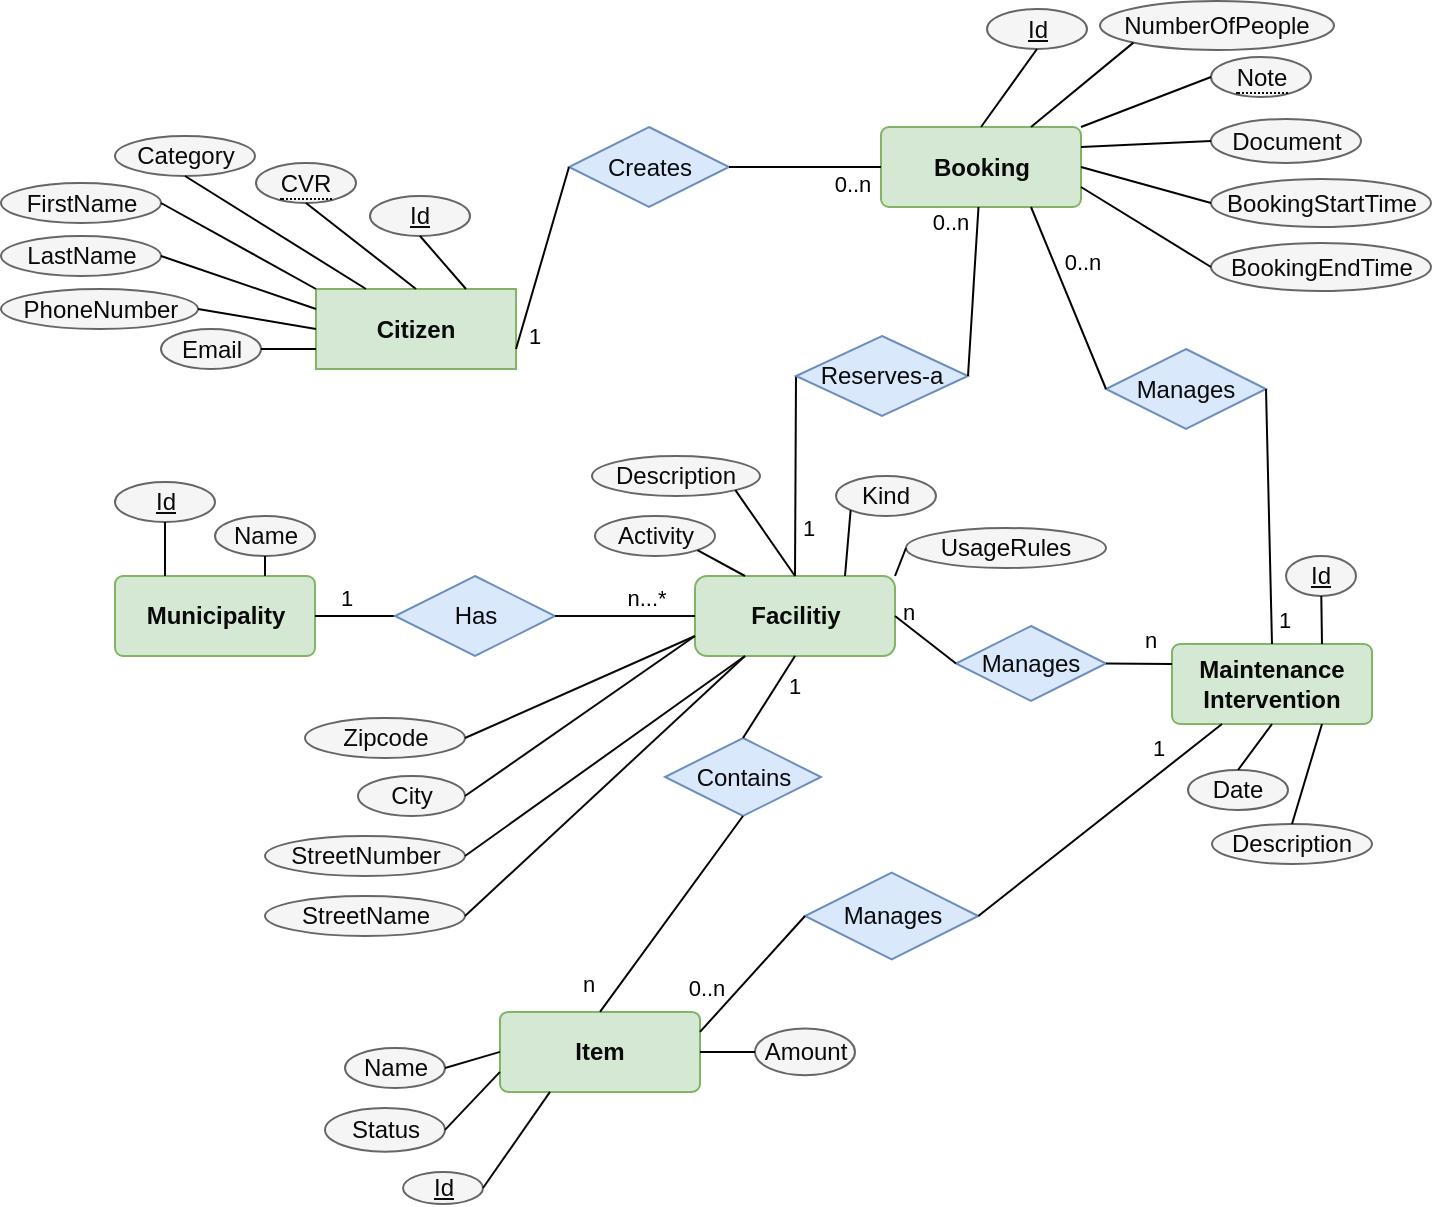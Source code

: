 <mxfile>
    <diagram id="LfCzdrSlMp3ZznfIHX8q" name="Consolidated_ER_diagram">
        <mxGraphModel dx="736" dy="739" grid="0" gridSize="10" guides="1" tooltips="1" connect="1" arrows="1" fold="1" page="1" pageScale="1" pageWidth="850" pageHeight="1100" background="#ffffff" math="0" shadow="0">
            <root>
                <mxCell id="0"/>
                <mxCell id="1" parent="0"/>
                <mxCell id="2" value="FirstName" style="ellipse;whiteSpace=wrap;html=1;align=center;fillColor=#f5f5f5;strokeColor=#666666;fontColor=#0A0A0A;" parent="1" vertex="1">
                    <mxGeometry x="96.5" y="162.5" width="80" height="20" as="geometry"/>
                </mxCell>
                <mxCell id="3" value="Citizen" style="whiteSpace=wrap;html=1;align=center;fontStyle=1;fillColor=#d5e8d4;strokeColor=#82b366;fontColor=#0A0A0A;" parent="1" vertex="1">
                    <mxGeometry x="254" y="215.5" width="100" height="40" as="geometry"/>
                </mxCell>
                <mxCell id="4" value="PhoneNumber" style="ellipse;whiteSpace=wrap;html=1;align=center;fillColor=#f5f5f5;strokeColor=#666666;fontColor=#0A0A0A;" parent="1" vertex="1">
                    <mxGeometry x="96.5" y="215.5" width="98.5" height="20" as="geometry"/>
                </mxCell>
                <mxCell id="5" value="Email" style="ellipse;whiteSpace=wrap;html=1;align=center;fillColor=#f5f5f5;strokeColor=#666666;fontColor=#0A0A0A;" parent="1" vertex="1">
                    <mxGeometry x="176.5" y="235.5" width="50" height="20" as="geometry"/>
                </mxCell>
                <mxCell id="6" value="Category" style="ellipse;whiteSpace=wrap;html=1;align=center;fillColor=#f5f5f5;strokeColor=#666666;fontColor=#0A0A0A;" parent="1" vertex="1">
                    <mxGeometry x="153.5" y="139" width="70" height="20" as="geometry"/>
                </mxCell>
                <mxCell id="7" value="" style="endArrow=none;html=1;rounded=0;entryX=0;entryY=0;entryDx=0;entryDy=0;exitX=1;exitY=0.5;exitDx=0;exitDy=0;fontColor=#0A0A0A;strokeColor=#030303;" parent="1" source="2" target="3" edge="1">
                    <mxGeometry relative="1" as="geometry">
                        <mxPoint x="254" y="65.5" as="sourcePoint"/>
                        <mxPoint x="414" y="65.5" as="targetPoint"/>
                    </mxGeometry>
                </mxCell>
                <mxCell id="8" value="" style="endArrow=none;html=1;rounded=0;exitX=1;exitY=0.5;exitDx=0;exitDy=0;entryX=0;entryY=0.5;entryDx=0;entryDy=0;fontColor=#0A0A0A;strokeColor=#030303;" parent="1" source="4" target="3" edge="1">
                    <mxGeometry relative="1" as="geometry">
                        <mxPoint x="264" y="75.5" as="sourcePoint"/>
                        <mxPoint x="294" y="145.5" as="targetPoint"/>
                    </mxGeometry>
                </mxCell>
                <mxCell id="9" value="" style="endArrow=none;html=1;rounded=0;entryX=0;entryY=0.75;entryDx=0;entryDy=0;exitX=1;exitY=0.5;exitDx=0;exitDy=0;fontColor=#0A0A0A;strokeColor=#030303;" parent="1" source="5" target="3" edge="1">
                    <mxGeometry relative="1" as="geometry">
                        <mxPoint x="284" y="95.5" as="sourcePoint"/>
                        <mxPoint x="299" y="175.5" as="targetPoint"/>
                    </mxGeometry>
                </mxCell>
                <mxCell id="10" value="Facilitiy" style="whiteSpace=wrap;html=1;align=center;fontStyle=1;fillColor=#d5e8d4;strokeColor=#82b366;fontColor=#0A0A0A;rounded=1;" parent="1" vertex="1">
                    <mxGeometry x="443.5" y="359" width="100" height="40" as="geometry"/>
                </mxCell>
                <mxCell id="11" value="Kind" style="ellipse;whiteSpace=wrap;html=1;align=center;fillColor=#f5f5f5;strokeColor=#666666;fontColor=#0A0A0A;" parent="1" vertex="1">
                    <mxGeometry x="514" y="309" width="50" height="20" as="geometry"/>
                </mxCell>
                <mxCell id="12" value="Item" style="rounded=1;arcSize=10;whiteSpace=wrap;html=1;align=center;fontStyle=1;fillColor=#d5e8d4;strokeColor=#82b366;fontColor=#0A0A0A;" parent="1" vertex="1">
                    <mxGeometry x="346" y="576.95" width="100" height="40" as="geometry"/>
                </mxCell>
                <mxCell id="14" value="Name" style="ellipse;whiteSpace=wrap;html=1;align=center;fillColor=#f5f5f5;strokeColor=#666666;fontColor=#0A0A0A;" parent="1" vertex="1">
                    <mxGeometry x="268.5" y="595" width="50" height="20" as="geometry"/>
                </mxCell>
                <mxCell id="15" value="Amount" style="ellipse;whiteSpace=wrap;html=1;align=center;fillColor=#f5f5f5;strokeColor=#666666;fontColor=#0A0A0A;" parent="1" vertex="1">
                    <mxGeometry x="473.5" y="585.29" width="50" height="23.33" as="geometry"/>
                </mxCell>
                <mxCell id="16" value="" style="endArrow=none;html=1;rounded=0;entryX=0;entryY=0.5;entryDx=0;entryDy=0;exitX=1;exitY=0.5;exitDx=0;exitDy=0;fontColor=#0A0A0A;strokeColor=#0A0A0A;" parent="1" source="14" target="12" edge="1">
                    <mxGeometry relative="1" as="geometry">
                        <mxPoint x="446" y="396.95" as="sourcePoint"/>
                        <mxPoint x="516" y="356.95" as="targetPoint"/>
                    </mxGeometry>
                </mxCell>
                <mxCell id="17" value="" style="endArrow=none;html=1;rounded=0;entryX=1;entryY=0.5;entryDx=0;entryDy=0;exitX=0;exitY=0.5;exitDx=0;exitDy=0;fontColor=#0A0A0A;strokeColor=#030303;" parent="1" source="15" target="12" edge="1">
                    <mxGeometry relative="1" as="geometry">
                        <mxPoint x="336" y="606.95" as="sourcePoint"/>
                        <mxPoint x="391" y="576.95" as="targetPoint"/>
                    </mxGeometry>
                </mxCell>
                <mxCell id="18" value="Creates" style="shape=rhombus;perimeter=rhombusPerimeter;whiteSpace=wrap;html=1;align=center;fillColor=#dae8fc;strokeColor=#6c8ebf;fontStyle=0;fontColor=#0A0A0A;" parent="1" vertex="1">
                    <mxGeometry x="380.5" y="134.5" width="80" height="40" as="geometry"/>
                </mxCell>
                <mxCell id="19" value="" style="endArrow=none;html=1;rounded=0;exitX=1;exitY=0.75;exitDx=0;exitDy=0;entryX=0;entryY=0.5;entryDx=0;entryDy=0;fontColor=#0A0A0A;strokeColor=#030303;" parent="1" source="3" target="18" edge="1">
                    <mxGeometry relative="1" as="geometry">
                        <mxPoint x="548.2" y="-61" as="sourcePoint"/>
                        <mxPoint x="550" y="-30.48" as="targetPoint"/>
                    </mxGeometry>
                </mxCell>
                <mxCell id="20" value="1" style="edgeLabel;html=1;align=center;verticalAlign=middle;resizable=0;points=[];fontColor=#030303;labelBackgroundColor=none;" parent="19" connectable="0" vertex="1">
                    <mxGeometry x="-0.694" relative="1" as="geometry">
                        <mxPoint x="5" y="7" as="offset"/>
                    </mxGeometry>
                </mxCell>
                <mxCell id="21" value="Booking" style="rounded=1;arcSize=10;whiteSpace=wrap;html=1;align=center;fontStyle=1;fillColor=#d5e8d4;strokeColor=#82b366;fontColor=#0A0A0A;" parent="1" vertex="1">
                    <mxGeometry x="536.5" y="134.5" width="100" height="40" as="geometry"/>
                </mxCell>
                <mxCell id="22" value="Document" style="ellipse;whiteSpace=wrap;html=1;align=center;fillColor=#f5f5f5;strokeColor=#666666;fontColor=#0A0A0A;" parent="1" vertex="1">
                    <mxGeometry x="701.5" y="130.5" width="75" height="22" as="geometry"/>
                </mxCell>
                <mxCell id="23" value="&lt;span style=&quot;border-bottom: 1px dotted&quot;&gt;Note&lt;/span&gt;" style="ellipse;whiteSpace=wrap;html=1;align=center;fillColor=#f5f5f5;strokeColor=#666666;fontColor=#0A0A0A;" parent="1" vertex="1">
                    <mxGeometry x="701.5" y="99.5" width="50" height="20" as="geometry"/>
                </mxCell>
                <mxCell id="24" value="Maintenance Intervention" style="rounded=1;arcSize=10;whiteSpace=wrap;html=1;align=center;fontStyle=1;fillColor=#d5e8d4;strokeColor=#82b366;fontColor=#0A0A0A;" parent="1" vertex="1">
                    <mxGeometry x="682" y="393" width="100" height="40" as="geometry"/>
                </mxCell>
                <mxCell id="25" value="" style="endArrow=none;html=1;rounded=0;exitX=1;exitY=0.25;exitDx=0;exitDy=0;entryX=0;entryY=0.5;entryDx=0;entryDy=0;fontColor=#0A0A0A;strokeColor=#030303;" parent="1" source="21" target="22" edge="1">
                    <mxGeometry relative="1" as="geometry">
                        <mxPoint x="771.5" y="324.5" as="sourcePoint"/>
                        <mxPoint x="696.5" y="124.5" as="targetPoint"/>
                    </mxGeometry>
                </mxCell>
                <mxCell id="26" value="" style="endArrow=none;html=1;rounded=0;entryX=0;entryY=0.5;entryDx=0;entryDy=0;exitX=1;exitY=0;exitDx=0;exitDy=0;fontColor=#0A0A0A;strokeColor=#030303;" parent="1" source="21" target="23" edge="1">
                    <mxGeometry relative="1" as="geometry">
                        <mxPoint x="701.5" y="214.5" as="sourcePoint"/>
                        <mxPoint x="646.5" y="304.5" as="targetPoint"/>
                    </mxGeometry>
                </mxCell>
                <mxCell id="27" value="Date" style="ellipse;whiteSpace=wrap;html=1;align=center;fillColor=#f5f5f5;strokeColor=#666666;fontColor=#0A0A0A;" parent="1" vertex="1">
                    <mxGeometry x="690" y="456" width="50" height="20" as="geometry"/>
                </mxCell>
                <mxCell id="28" value="Description" style="ellipse;whiteSpace=wrap;html=1;align=center;fillColor=#f5f5f5;strokeColor=#666666;fontColor=#0A0A0A;" parent="1" vertex="1">
                    <mxGeometry x="702" y="483" width="80" height="20" as="geometry"/>
                </mxCell>
                <mxCell id="29" value="" style="endArrow=none;html=1;rounded=0;entryX=0.5;entryY=0;entryDx=0;entryDy=0;exitX=0.5;exitY=1;exitDx=0;exitDy=0;fontColor=#0A0A0A;strokeColor=#030303;" parent="1" source="24" target="27" edge="1">
                    <mxGeometry relative="1" as="geometry">
                        <mxPoint x="813.5" y="829" as="sourcePoint"/>
                        <mxPoint x="773.5" y="839" as="targetPoint"/>
                    </mxGeometry>
                </mxCell>
                <mxCell id="30" value="" style="endArrow=none;html=1;rounded=0;entryX=0.5;entryY=0;entryDx=0;entryDy=0;exitX=0.75;exitY=1;exitDx=0;exitDy=0;fontColor=#0A0A0A;strokeColor=#030303;" parent="1" source="24" target="28" edge="1">
                    <mxGeometry relative="1" as="geometry">
                        <mxPoint x="828.5" y="409.0" as="sourcePoint"/>
                        <mxPoint x="783.5" y="459" as="targetPoint"/>
                    </mxGeometry>
                </mxCell>
                <mxCell id="31" value="" style="endArrow=none;html=1;rounded=0;exitX=0.5;exitY=1;exitDx=0;exitDy=0;entryX=0.25;entryY=0;entryDx=0;entryDy=0;fontColor=#0A0A0A;strokeColor=#030303;" parent="1" source="6" target="3" edge="1">
                    <mxGeometry relative="1" as="geometry">
                        <mxPoint x="224" y="25.5" as="sourcePoint"/>
                        <mxPoint x="244" y="145.5" as="targetPoint"/>
                    </mxGeometry>
                </mxCell>
                <mxCell id="32" value="&lt;span style=&quot;border-bottom: 1px dotted&quot;&gt;CVR&lt;/span&gt;" style="ellipse;whiteSpace=wrap;html=1;align=center;fillColor=#f5f5f5;strokeColor=#666666;fontColor=#0A0A0A;" parent="1" vertex="1">
                    <mxGeometry x="224" y="152.5" width="50" height="20" as="geometry"/>
                </mxCell>
                <mxCell id="33" value="" style="endArrow=none;html=1;rounded=0;entryX=0.5;entryY=0;entryDx=0;entryDy=0;exitX=0.5;exitY=1;exitDx=0;exitDy=0;fontColor=#0A0A0A;strokeColor=#030303;" parent="1" source="32" target="3" edge="1">
                    <mxGeometry relative="1" as="geometry">
                        <mxPoint x="174.0" y="175.5" as="sourcePoint"/>
                        <mxPoint x="254" y="175.5" as="targetPoint"/>
                    </mxGeometry>
                </mxCell>
                <mxCell id="35" value="" style="endArrow=none;html=1;rounded=0;entryX=0.75;entryY=0;entryDx=0;entryDy=0;exitX=0;exitY=1;exitDx=0;exitDy=0;fontColor=#0A0A0A;strokeColor=#030303;" parent="1" source="11" target="10" edge="1">
                    <mxGeometry relative="1" as="geometry">
                        <mxPoint x="453.5" y="449" as="sourcePoint"/>
                        <mxPoint x="378.5" y="619" as="targetPoint"/>
                    </mxGeometry>
                </mxCell>
                <mxCell id="36" value="" style="endArrow=none;html=1;rounded=0;exitX=1;exitY=0.5;exitDx=0;exitDy=0;entryX=0;entryY=0.5;entryDx=0;entryDy=0;fontColor=#0A0A0A;strokeColor=#030303;" parent="1" source="18" target="21" edge="1">
                    <mxGeometry relative="1" as="geometry">
                        <mxPoint x="491.5" y="-31.5" as="sourcePoint"/>
                        <mxPoint x="501.5" y="38.5" as="targetPoint"/>
                    </mxGeometry>
                </mxCell>
                <mxCell id="37" value="0..n" style="edgeLabel;html=1;align=center;verticalAlign=middle;resizable=0;points=[];fontColor=#030303;labelBackgroundColor=none;" parent="36" connectable="0" vertex="1">
                    <mxGeometry x="0.476" y="-5" relative="1" as="geometry">
                        <mxPoint x="5" y="3" as="offset"/>
                    </mxGeometry>
                </mxCell>
                <mxCell id="38" value="" style="endArrow=none;html=1;rounded=0;exitX=0.5;exitY=0;exitDx=0;exitDy=0;entryX=0;entryY=0.5;entryDx=0;entryDy=0;fontColor=#0A0A0A;strokeColor=#030303;" parent="1" source="10" target="39" edge="1">
                    <mxGeometry relative="1" as="geometry">
                        <mxPoint x="373.5" y="89" as="sourcePoint"/>
                        <mxPoint x="283.5" y="139" as="targetPoint"/>
                    </mxGeometry>
                </mxCell>
                <mxCell id="39" value="Reserves-a" style="shape=rhombus;perimeter=rhombusPerimeter;whiteSpace=wrap;html=1;align=center;fillColor=#dae8fc;strokeColor=#6c8ebf;fontStyle=0;fontColor=#0A0A0A;" parent="1" vertex="1">
                    <mxGeometry x="494" y="239" width="86" height="40" as="geometry"/>
                </mxCell>
                <mxCell id="40" value="" style="endArrow=none;html=1;rounded=0;fontColor=#0A0A0A;strokeColor=#030303;exitX=1;exitY=0.5;exitDx=0;exitDy=0;" parent="1" source="39" target="21" edge="1">
                    <mxGeometry relative="1" as="geometry">
                        <mxPoint x="616" y="195" as="sourcePoint"/>
                        <mxPoint x="621" y="165" as="targetPoint"/>
                    </mxGeometry>
                </mxCell>
                <mxCell id="41" value="Activity" style="ellipse;whiteSpace=wrap;html=1;align=center;fillColor=#f5f5f5;strokeColor=#666666;fontColor=#0A0A0A;" parent="1" vertex="1">
                    <mxGeometry x="393.5" y="329" width="60" height="20" as="geometry"/>
                </mxCell>
                <mxCell id="42" value="" style="endArrow=none;html=1;rounded=0;entryX=0.25;entryY=0;entryDx=0;entryDy=0;exitX=1;exitY=1;exitDx=0;exitDy=0;fontColor=#0A0A0A;strokeColor=#030303;" parent="1" source="41" target="10" edge="1">
                    <mxGeometry relative="1" as="geometry">
                        <mxPoint x="383.5" y="389" as="sourcePoint"/>
                        <mxPoint x="453.5" y="379" as="targetPoint"/>
                    </mxGeometry>
                </mxCell>
                <mxCell id="43" value="Contains" style="shape=rhombus;perimeter=rhombusPerimeter;whiteSpace=wrap;html=1;align=center;fillColor=#dae8fc;strokeColor=#6c8ebf;fontStyle=0;fontColor=#0A0A0A;" parent="1" vertex="1">
                    <mxGeometry x="428.5" y="440" width="78" height="39" as="geometry"/>
                </mxCell>
                <mxCell id="44" value="&lt;u&gt;Id&lt;/u&gt;" style="ellipse;whiteSpace=wrap;html=1;align=center;fillColor=#f5f5f5;strokeColor=#666666;fontColor=#0A0A0A;" parent="1" vertex="1">
                    <mxGeometry x="281" y="169" width="50" height="20" as="geometry"/>
                </mxCell>
                <mxCell id="45" value="" style="endArrow=none;html=1;rounded=0;entryX=0.75;entryY=0;entryDx=0;entryDy=0;exitX=0.5;exitY=1;exitDx=0;exitDy=0;fontColor=#0A0A0A;strokeColor=#030303;" parent="1" source="44" target="3" edge="1">
                    <mxGeometry relative="1" as="geometry">
                        <mxPoint x="224" y="25.5" as="sourcePoint"/>
                        <mxPoint x="279" y="155.5" as="targetPoint"/>
                    </mxGeometry>
                </mxCell>
                <mxCell id="47" value="BookingStartTime" style="ellipse;whiteSpace=wrap;html=1;align=center;fillColor=#f5f5f5;strokeColor=#666666;fontColor=#0A0A0A;" parent="1" vertex="1">
                    <mxGeometry x="701.5" y="160.5" width="110" height="24" as="geometry"/>
                </mxCell>
                <mxCell id="48" value="BookingEndTime" style="ellipse;whiteSpace=wrap;html=1;align=center;fillColor=#f5f5f5;strokeColor=#666666;fontColor=#0A0A0A;" parent="1" vertex="1">
                    <mxGeometry x="701.5" y="192.5" width="110" height="24" as="geometry"/>
                </mxCell>
                <mxCell id="50" value="" style="endArrow=none;html=1;rounded=0;exitX=0;exitY=0.5;exitDx=0;exitDy=0;entryX=1;entryY=0.5;entryDx=0;entryDy=0;fontColor=#0A0A0A;strokeColor=#030303;" parent="1" source="47" target="21" edge="1">
                    <mxGeometry relative="1" as="geometry">
                        <mxPoint x="596.5" y="234.5" as="sourcePoint"/>
                        <mxPoint x="761.855" y="190.358" as="targetPoint"/>
                    </mxGeometry>
                </mxCell>
                <mxCell id="51" value="" style="endArrow=none;html=1;rounded=0;exitX=0;exitY=0.5;exitDx=0;exitDy=0;entryX=1;entryY=0.75;entryDx=0;entryDy=0;fontColor=#0A0A0A;strokeColor=#030303;" parent="1" source="48" target="21" edge="1">
                    <mxGeometry relative="1" as="geometry">
                        <mxPoint x="816.5" y="174.5" as="sourcePoint"/>
                        <mxPoint x="761.855" y="218.642" as="targetPoint"/>
                    </mxGeometry>
                </mxCell>
                <mxCell id="52" value="&lt;u&gt;Id&lt;/u&gt;" style="ellipse;whiteSpace=wrap;html=1;align=center;fillColor=#f5f5f5;strokeColor=#666666;fontColor=#0A0A0A;" parent="1" vertex="1">
                    <mxGeometry x="589.5" y="75.5" width="50" height="20" as="geometry"/>
                </mxCell>
                <mxCell id="53" value="" style="endArrow=none;html=1;rounded=0;entryX=0.5;entryY=0;entryDx=0;entryDy=0;exitX=0.5;exitY=1;exitDx=0;exitDy=0;fontColor=#0A0A0A;strokeColor=#030303;" parent="1" source="52" target="21" edge="1">
                    <mxGeometry relative="1" as="geometry">
                        <mxPoint x="646.5" y="144.5" as="sourcePoint"/>
                        <mxPoint x="721.145" y="58.642" as="targetPoint"/>
                    </mxGeometry>
                </mxCell>
                <mxCell id="54" value="NumberOfPeople" style="ellipse;whiteSpace=wrap;html=1;align=center;fillColor=#f5f5f5;strokeColor=#666666;fontColor=#0A0A0A;" parent="1" vertex="1">
                    <mxGeometry x="646" y="71.5" width="117" height="24.5" as="geometry"/>
                </mxCell>
                <mxCell id="55" value="" style="endArrow=none;html=1;rounded=0;entryX=0.75;entryY=0;entryDx=0;entryDy=0;exitX=0;exitY=1;exitDx=0;exitDy=0;fontColor=#0A0A0A;strokeColor=#030303;" parent="1" source="54" target="21" edge="1">
                    <mxGeometry relative="1" as="geometry">
                        <mxPoint x="476.5" y="104.5" as="sourcePoint"/>
                        <mxPoint x="546.5" y="164.5" as="targetPoint"/>
                    </mxGeometry>
                </mxCell>
                <mxCell id="56" value="&lt;u&gt;Id&lt;/u&gt;" style="ellipse;whiteSpace=wrap;html=1;align=center;fillColor=#f5f5f5;strokeColor=#666666;fontColor=#0A0A0A;" parent="1" vertex="1">
                    <mxGeometry x="739" y="349" width="35" height="20" as="geometry"/>
                </mxCell>
                <mxCell id="57" value="" style="endArrow=none;html=1;rounded=0;exitX=0.75;exitY=0;exitDx=0;exitDy=0;fontColor=#0A0A0A;strokeColor=#030303;" parent="1" source="24" target="56" edge="1">
                    <mxGeometry relative="1" as="geometry">
                        <mxPoint x="878.5" y="409" as="sourcePoint"/>
                        <mxPoint x="963.5" y="439" as="targetPoint"/>
                    </mxGeometry>
                </mxCell>
                <mxCell id="58" value="Manages" style="shape=rhombus;perimeter=rhombusPerimeter;whiteSpace=wrap;html=1;align=center;fillColor=#dae8fc;strokeColor=#6c8ebf;fontColor=#0A0A0A;" parent="1" vertex="1">
                    <mxGeometry x="574" y="384" width="75" height="37.5" as="geometry"/>
                </mxCell>
                <mxCell id="59" value="" style="endArrow=none;html=1;rounded=0;exitX=0;exitY=0.5;exitDx=0;exitDy=0;entryX=1;entryY=0.5;entryDx=0;entryDy=0;fontColor=#0A0A0A;strokeColor=#030303;" parent="1" source="58" target="10" edge="1">
                    <mxGeometry relative="1" as="geometry">
                        <mxPoint x="723.5" y="219" as="sourcePoint"/>
                        <mxPoint x="678.713" y="203.199" as="targetPoint"/>
                    </mxGeometry>
                </mxCell>
                <mxCell id="60" value="n" style="edgeLabel;html=1;align=center;verticalAlign=middle;resizable=0;points=[];fontColor=#030303;labelBackgroundColor=none;" parent="59" connectable="0" vertex="1">
                    <mxGeometry x="0.658" y="-1" relative="1" as="geometry">
                        <mxPoint y="-6" as="offset"/>
                    </mxGeometry>
                </mxCell>
                <mxCell id="61" value="" style="endArrow=none;html=1;rounded=0;exitX=0;exitY=0.25;exitDx=0;exitDy=0;entryX=1;entryY=0.5;entryDx=0;entryDy=0;fontColor=#0A0A0A;strokeColor=#030303;" parent="1" source="24" target="58" edge="1">
                    <mxGeometry relative="1" as="geometry">
                        <mxPoint x="733.5" y="229" as="sourcePoint"/>
                        <mxPoint x="688.713" y="213.199" as="targetPoint"/>
                    </mxGeometry>
                </mxCell>
                <mxCell id="62" value="n" style="edgeLabel;html=1;align=center;verticalAlign=middle;resizable=0;points=[];fontColor=#030303;labelBackgroundColor=none;" parent="61" connectable="0" vertex="1">
                    <mxGeometry x="-0.353" y="-1" relative="1" as="geometry">
                        <mxPoint x="-1" y="-11" as="offset"/>
                    </mxGeometry>
                </mxCell>
                <mxCell id="63" value="Municipality" style="rounded=1;arcSize=10;whiteSpace=wrap;html=1;align=center;fontStyle=1;fillColor=#d5e8d4;strokeColor=#82b366;fontColor=#0A0A0A;" parent="1" vertex="1">
                    <mxGeometry x="153.5" y="359" width="100" height="40" as="geometry"/>
                </mxCell>
                <mxCell id="64" value="" style="endArrow=none;html=1;rounded=0;entryX=0;entryY=0.5;entryDx=0;entryDy=0;exitX=1;exitY=0.5;exitDx=0;exitDy=0;fontColor=#0A0A0A;strokeColor=#030303;" parent="1" source="63" edge="1" target="66">
                    <mxGeometry relative="1" as="geometry">
                        <mxPoint x="242.5" y="379" as="sourcePoint"/>
                        <mxPoint x="282.5" y="379" as="targetPoint"/>
                    </mxGeometry>
                </mxCell>
                <mxCell id="65" value="1" style="edgeLabel;html=1;align=center;verticalAlign=middle;resizable=0;points=[];fontColor=#030303;labelBackgroundColor=none;" parent="64" connectable="0" vertex="1">
                    <mxGeometry x="-0.493" y="1" relative="1" as="geometry">
                        <mxPoint x="5" y="-8" as="offset"/>
                    </mxGeometry>
                </mxCell>
                <mxCell id="66" value="Has" style="shape=rhombus;perimeter=rhombusPerimeter;whiteSpace=wrap;html=1;align=center;fillColor=#dae8fc;strokeColor=#6c8ebf;fontStyle=0;fontColor=#0A0A0A;" parent="1" vertex="1">
                    <mxGeometry x="293.5" y="359" width="80" height="40" as="geometry"/>
                </mxCell>
                <mxCell id="67" value="" style="endArrow=none;html=1;rounded=0;entryX=1;entryY=0.5;entryDx=0;entryDy=0;exitX=0;exitY=0.5;exitDx=0;exitDy=0;fontColor=#0A0A0A;strokeColor=#0A0A0A;" parent="1" source="10" target="66" edge="1">
                    <mxGeometry relative="1" as="geometry">
                        <mxPoint x="263.5" y="369" as="sourcePoint"/>
                        <mxPoint x="293.5" y="369" as="targetPoint"/>
                    </mxGeometry>
                </mxCell>
                <mxCell id="68" value="n...*" style="edgeLabel;html=1;align=center;verticalAlign=middle;resizable=0;points=[];fontColor=#030303;labelBackgroundColor=none;" parent="67" connectable="0" vertex="1">
                    <mxGeometry x="-0.465" relative="1" as="geometry">
                        <mxPoint x="-6" y="-9" as="offset"/>
                    </mxGeometry>
                </mxCell>
                <mxCell id="69" value="&lt;u&gt;Id&lt;/u&gt;" style="ellipse;whiteSpace=wrap;html=1;align=center;fillColor=#f5f5f5;strokeColor=#666666;fontColor=#0A0A0A;" parent="1" vertex="1">
                    <mxGeometry x="153.5" y="312" width="50" height="20" as="geometry"/>
                </mxCell>
                <mxCell id="70" value="Name" style="ellipse;whiteSpace=wrap;html=1;align=center;fillColor=#f5f5f5;strokeColor=#666666;fontColor=#0A0A0A;" parent="1" vertex="1">
                    <mxGeometry x="203.5" y="329" width="50" height="20" as="geometry"/>
                </mxCell>
                <mxCell id="71" value="" style="endArrow=none;html=1;rounded=0;entryX=0.25;entryY=0;entryDx=0;entryDy=0;exitX=0.5;exitY=1;exitDx=0;exitDy=0;fontColor=#0A0A0A;strokeColor=#030303;" parent="1" source="69" target="63" edge="1">
                    <mxGeometry relative="1" as="geometry">
                        <mxPoint x="443.5" y="159" as="sourcePoint"/>
                        <mxPoint x="523.5" y="149" as="targetPoint"/>
                    </mxGeometry>
                </mxCell>
                <mxCell id="72" value="" style="endArrow=none;html=1;rounded=0;entryX=0.75;entryY=0;entryDx=0;entryDy=0;exitX=0.5;exitY=1;exitDx=0;exitDy=0;fontColor=#0A0A0A;strokeColor=#030303;" parent="1" source="70" target="63" edge="1">
                    <mxGeometry relative="1" as="geometry">
                        <mxPoint x="273.5" y="319" as="sourcePoint"/>
                        <mxPoint x="273.5" y="369" as="targetPoint"/>
                    </mxGeometry>
                </mxCell>
                <mxCell id="73" value="" style="endArrow=none;html=1;rounded=0;entryX=0.5;entryY=1;entryDx=0;entryDy=0;exitX=0.5;exitY=0;exitDx=0;exitDy=0;fontColor=#0A0A0A;strokeColor=#030303;" parent="1" source="43" target="10" edge="1">
                    <mxGeometry relative="1" as="geometry">
                        <mxPoint x="578.145" y="454.858" as="sourcePoint"/>
                        <mxPoint x="528.5" y="409" as="targetPoint"/>
                    </mxGeometry>
                </mxCell>
                <mxCell id="74" value="1" style="edgeLabel;html=1;align=center;verticalAlign=middle;resizable=0;points=[];fontColor=#030303;labelBackgroundColor=none;" parent="73" connectable="0" vertex="1">
                    <mxGeometry x="0.78" y="1" relative="1" as="geometry">
                        <mxPoint x="3" y="11" as="offset"/>
                    </mxGeometry>
                </mxCell>
                <mxCell id="75" value="" style="endArrow=none;html=1;rounded=0;entryX=0.5;entryY=1;entryDx=0;entryDy=0;exitX=0.5;exitY=0;exitDx=0;exitDy=0;fontColor=#0A0A0A;strokeColor=#030303;" parent="1" source="12" target="43" edge="1">
                    <mxGeometry relative="1" as="geometry">
                        <mxPoint x="503.5" y="559" as="sourcePoint"/>
                        <mxPoint x="473.5" y="519" as="targetPoint"/>
                    </mxGeometry>
                </mxCell>
                <mxCell id="76" value="n" style="edgeLabel;html=1;align=center;verticalAlign=middle;resizable=0;points=[];fontColor=#030303;labelBackgroundColor=none;" parent="75" connectable="0" vertex="1">
                    <mxGeometry x="-0.469" relative="1" as="geometry">
                        <mxPoint x="-25" y="12" as="offset"/>
                    </mxGeometry>
                </mxCell>
                <mxCell id="77" value="&lt;u&gt;Id&lt;/u&gt;" style="ellipse;whiteSpace=wrap;html=1;align=center;fillColor=#f5f5f5;strokeColor=#666666;fontColor=#0A0A0A;" parent="1" vertex="1">
                    <mxGeometry x="297.5" y="657.0" width="40" height="16" as="geometry"/>
                </mxCell>
                <mxCell id="78" value="" style="endArrow=none;html=1;rounded=0;entryX=0.25;entryY=1;entryDx=0;entryDy=0;exitX=1;exitY=0.5;exitDx=0;exitDy=0;fontColor=#0A0A0A;strokeColor=#0A0A0A;" parent="1" source="77" target="12" edge="1">
                    <mxGeometry relative="1" as="geometry">
                        <mxPoint x="456" y="606.95" as="sourcePoint"/>
                        <mxPoint x="406" y="516.95" as="targetPoint"/>
                    </mxGeometry>
                </mxCell>
                <mxCell id="79" value="Zipcode" style="ellipse;whiteSpace=wrap;html=1;align=center;fillColor=#f5f5f5;strokeColor=#666666;fontColor=#0A0A0A;" parent="1" vertex="1">
                    <mxGeometry x="248.5" y="430" width="80" height="20" as="geometry"/>
                </mxCell>
                <mxCell id="80" value="" style="endArrow=none;html=1;rounded=0;entryX=0;entryY=0.75;entryDx=0;entryDy=0;exitX=1;exitY=0.5;exitDx=0;exitDy=0;fontColor=#0A0A0A;strokeColor=#0A0A0A;" parent="1" source="79" target="10" edge="1">
                    <mxGeometry relative="1" as="geometry">
                        <mxPoint x="453.713" y="434.801" as="sourcePoint"/>
                        <mxPoint x="378.5" y="440" as="targetPoint"/>
                    </mxGeometry>
                </mxCell>
                <mxCell id="81" value="StreetName" style="ellipse;whiteSpace=wrap;html=1;align=center;fillColor=#f5f5f5;strokeColor=#666666;fontColor=#0A0A0A;" parent="1" vertex="1">
                    <mxGeometry x="228.5" y="519" width="100" height="20" as="geometry"/>
                </mxCell>
                <mxCell id="82" value="" style="endArrow=none;html=1;rounded=0;entryX=0.25;entryY=1;entryDx=0;entryDy=0;exitX=1;exitY=0.5;exitDx=0;exitDy=0;fontColor=#0A0A0A;strokeColor=#0A0A0A;" parent="1" source="81" target="10" edge="1">
                    <mxGeometry relative="1" as="geometry">
                        <mxPoint x="298.5" y="449" as="sourcePoint"/>
                        <mxPoint x="418.5" y="451" as="targetPoint"/>
                    </mxGeometry>
                </mxCell>
                <mxCell id="83" value="StreetNumber" style="ellipse;whiteSpace=wrap;html=1;align=center;fillColor=#f5f5f5;strokeColor=#666666;fontColor=#0A0A0A;" parent="1" vertex="1">
                    <mxGeometry x="228.5" y="489" width="100" height="20" as="geometry"/>
                </mxCell>
                <mxCell id="84" value="City" style="ellipse;whiteSpace=wrap;html=1;align=center;fillColor=#f5f5f5;strokeColor=#666666;fontColor=#0A0A0A;" parent="1" vertex="1">
                    <mxGeometry x="275" y="459" width="53.5" height="20" as="geometry"/>
                </mxCell>
                <mxCell id="85" value="" style="endArrow=none;html=1;rounded=0;exitX=1;exitY=0.5;exitDx=0;exitDy=0;entryX=0;entryY=0.75;entryDx=0;entryDy=0;fontColor=#0A0A0A;strokeColor=#0A0A0A;" parent="1" source="84" target="10" edge="1">
                    <mxGeometry relative="1" as="geometry">
                        <mxPoint x="258.5" y="449" as="sourcePoint"/>
                        <mxPoint x="390.216" y="447.778" as="targetPoint"/>
                    </mxGeometry>
                </mxCell>
                <mxCell id="86" value="" style="endArrow=none;html=1;rounded=0;exitX=1;exitY=0.5;exitDx=0;exitDy=0;entryX=0.25;entryY=1;entryDx=0;entryDy=0;fontColor=#0A0A0A;strokeColor=#0A0A0A;" parent="1" source="83" target="10" edge="1">
                    <mxGeometry relative="1" as="geometry">
                        <mxPoint x="258.5" y="499" as="sourcePoint"/>
                        <mxPoint x="398.74" y="449.548" as="targetPoint"/>
                    </mxGeometry>
                </mxCell>
                <mxCell id="87" value="Description" style="ellipse;whiteSpace=wrap;html=1;align=center;fillColor=#f5f5f5;strokeColor=#666666;fontColor=#0A0A0A;" parent="1" vertex="1">
                    <mxGeometry x="392" y="299" width="84" height="20" as="geometry"/>
                </mxCell>
                <mxCell id="88" value="" style="endArrow=none;html=1;rounded=0;entryX=1;entryY=1;entryDx=0;entryDy=0;exitX=0.5;exitY=0;exitDx=0;exitDy=0;fontColor=#0A0A0A;strokeColor=#030303;" parent="1" source="10" target="87" edge="1">
                    <mxGeometry relative="1" as="geometry">
                        <mxPoint x="593.5" y="489" as="sourcePoint"/>
                        <mxPoint x="528.5" y="409" as="targetPoint"/>
                    </mxGeometry>
                </mxCell>
                <mxCell id="89" value="UsageRules" style="ellipse;whiteSpace=wrap;html=1;align=center;fillColor=#f5f5f5;strokeColor=#666666;fontColor=#0A0A0A;" parent="1" vertex="1">
                    <mxGeometry x="549" y="335" width="100" height="20" as="geometry"/>
                </mxCell>
                <mxCell id="90" value="" style="endArrow=none;html=1;rounded=0;entryX=0;entryY=0.5;entryDx=0;entryDy=0;exitX=1;exitY=0;exitDx=0;exitDy=0;fontColor=#0A0A0A;strokeColor=#030303;" parent="1" source="10" target="89" edge="1">
                    <mxGeometry relative="1" as="geometry">
                        <mxPoint x="643.5" y="469" as="sourcePoint"/>
                        <mxPoint x="633.5" y="559.0" as="targetPoint"/>
                    </mxGeometry>
                </mxCell>
                <mxCell id="93" value="Status" style="ellipse;whiteSpace=wrap;html=1;align=center;fillColor=#f5f5f5;strokeColor=#666666;fontColor=#0A0A0A;" parent="1" vertex="1">
                    <mxGeometry x="258.5" y="625.0" width="60" height="21.82" as="geometry"/>
                </mxCell>
                <mxCell id="95" value="" style="endArrow=none;html=1;rounded=0;entryX=1;entryY=0.5;entryDx=0;entryDy=0;exitX=0;exitY=0.75;exitDx=0;exitDy=0;fontColor=#0A0A0A;strokeColor=#0A0A0A;" parent="1" source="12" target="93" edge="1">
                    <mxGeometry relative="1" as="geometry">
                        <mxPoint x="406.0" y="676.95" as="sourcePoint"/>
                        <mxPoint x="406.0" y="626.95" as="targetPoint"/>
                    </mxGeometry>
                </mxCell>
                <mxCell id="99" value="Manages" style="shape=rhombus;perimeter=rhombusPerimeter;whiteSpace=wrap;html=1;align=center;fillColor=#dae8fc;strokeColor=#6c8ebf;fontStyle=0;fontColor=#0A0A0A;" parent="1" vertex="1">
                    <mxGeometry x="498.5" y="507.33" width="86.66" height="43.33" as="geometry"/>
                </mxCell>
                <mxCell id="100" value="Manages" style="shape=rhombus;perimeter=rhombusPerimeter;whiteSpace=wrap;html=1;align=center;fillColor=#dae8fc;strokeColor=#6c8ebf;fontStyle=0;fontColor=#0A0A0A;" parent="1" vertex="1">
                    <mxGeometry x="649" y="245.5" width="80" height="40" as="geometry"/>
                </mxCell>
                <mxCell id="101" value="" style="endArrow=none;html=1;rounded=0;entryX=1;entryY=0.5;entryDx=0;entryDy=0;exitX=0.25;exitY=1;exitDx=0;exitDy=0;fontColor=#0A0A0A;strokeColor=#030303;" parent="1" source="24" target="99" edge="1">
                    <mxGeometry relative="1" as="geometry">
                        <mxPoint x="878.5" y="409" as="sourcePoint"/>
                        <mxPoint x="963.5" y="439" as="targetPoint"/>
                    </mxGeometry>
                </mxCell>
                <mxCell id="102" value="1" style="edgeLabel;html=1;align=center;verticalAlign=middle;resizable=0;points=[];fontColor=#030303;labelBackgroundColor=none;" parent="101" connectable="0" vertex="1">
                    <mxGeometry x="-0.806" y="-6" relative="1" as="geometry">
                        <mxPoint x="-17" y="7" as="offset"/>
                    </mxGeometry>
                </mxCell>
                <mxCell id="103" value="" style="endArrow=none;html=1;rounded=0;exitX=1;exitY=0.25;exitDx=0;exitDy=0;entryX=0;entryY=0.5;entryDx=0;entryDy=0;fontColor=#0A0A0A;strokeColor=#030303;" parent="1" source="12" target="99" edge="1">
                    <mxGeometry relative="1" as="geometry">
                        <mxPoint x="853.5" y="409" as="sourcePoint"/>
                        <mxPoint x="783.5" y="639" as="targetPoint"/>
                    </mxGeometry>
                </mxCell>
                <mxCell id="104" value="0..n" style="edgeLabel;html=1;align=center;verticalAlign=middle;resizable=0;points=[];fontColor=#030303;labelBackgroundColor=none;" parent="103" connectable="0" vertex="1">
                    <mxGeometry x="-0.766" y="2" relative="1" as="geometry">
                        <mxPoint x="-2" y="-14" as="offset"/>
                    </mxGeometry>
                </mxCell>
                <mxCell id="105" value="" style="endArrow=none;html=1;rounded=0;entryX=1;entryY=0.5;entryDx=0;entryDy=0;exitX=0.5;exitY=0;exitDx=0;exitDy=0;fontColor=#0A0A0A;strokeColor=#030303;" parent="1" source="24" target="100" edge="1">
                    <mxGeometry relative="1" as="geometry">
                        <mxPoint x="853.5" y="369" as="sourcePoint"/>
                        <mxPoint x="853.5" y="619" as="targetPoint"/>
                    </mxGeometry>
                </mxCell>
                <mxCell id="106" value="1" style="edgeLabel;html=1;align=center;verticalAlign=middle;resizable=0;points=[];fontColor=#030303;labelBackgroundColor=none;" parent="105" connectable="0" vertex="1">
                    <mxGeometry x="-0.806" y="-6" relative="1" as="geometry">
                        <mxPoint as="offset"/>
                    </mxGeometry>
                </mxCell>
                <mxCell id="107" value="" style="endArrow=none;html=1;rounded=0;entryX=0.75;entryY=1;entryDx=0;entryDy=0;exitX=0;exitY=0.5;exitDx=0;exitDy=0;fontColor=#0A0A0A;strokeColor=#030303;" parent="1" source="100" target="21" edge="1">
                    <mxGeometry relative="1" as="geometry">
                        <mxPoint x="693.5" y="269" as="sourcePoint"/>
                        <mxPoint x="853.5" y="-1" as="targetPoint"/>
                    </mxGeometry>
                </mxCell>
                <mxCell id="108" value="0..n" style="edgeLabel;html=1;align=center;verticalAlign=middle;resizable=0;points=[];fontColor=#030303;labelBackgroundColor=none;" parent="107" connectable="0" vertex="1">
                    <mxGeometry x="0.883" y="-6" relative="1" as="geometry">
                        <mxPoint x="17" y="24" as="offset"/>
                    </mxGeometry>
                </mxCell>
                <mxCell id="109" value="LastName" style="ellipse;whiteSpace=wrap;html=1;align=center;fillColor=#f5f5f5;strokeColor=#666666;fontColor=#0A0A0A;" vertex="1" parent="1">
                    <mxGeometry x="96.5" y="189" width="80" height="20" as="geometry"/>
                </mxCell>
                <mxCell id="111" value="" style="endArrow=none;html=1;rounded=0;entryX=0;entryY=0.25;entryDx=0;entryDy=0;exitX=1;exitY=0.5;exitDx=0;exitDy=0;fontColor=#0A0A0A;strokeColor=#030303;" edge="1" parent="1" source="109" target="3">
                    <mxGeometry relative="1" as="geometry">
                        <mxPoint x="366.5" y="25.5" as="sourcePoint"/>
                        <mxPoint x="304" y="155.5" as="targetPoint"/>
                    </mxGeometry>
                </mxCell>
                <mxCell id="119" value="0..n" style="edgeLabel;html=1;align=center;verticalAlign=middle;resizable=0;points=[];fontColor=#030303;labelBackgroundColor=none;" connectable="0" vertex="1" parent="1">
                    <mxGeometry x="570.997" y="182.001" as="geometry"/>
                </mxCell>
                <mxCell id="120" value="1" style="edgeLabel;html=1;align=center;verticalAlign=middle;resizable=0;points=[];fontColor=#030303;labelBackgroundColor=none;" connectable="0" vertex="1" parent="1">
                    <mxGeometry x="493.497" y="329.001" as="geometry">
                        <mxPoint x="6" y="6" as="offset"/>
                    </mxGeometry>
                </mxCell>
            </root>
        </mxGraphModel>
    </diagram>
</mxfile>